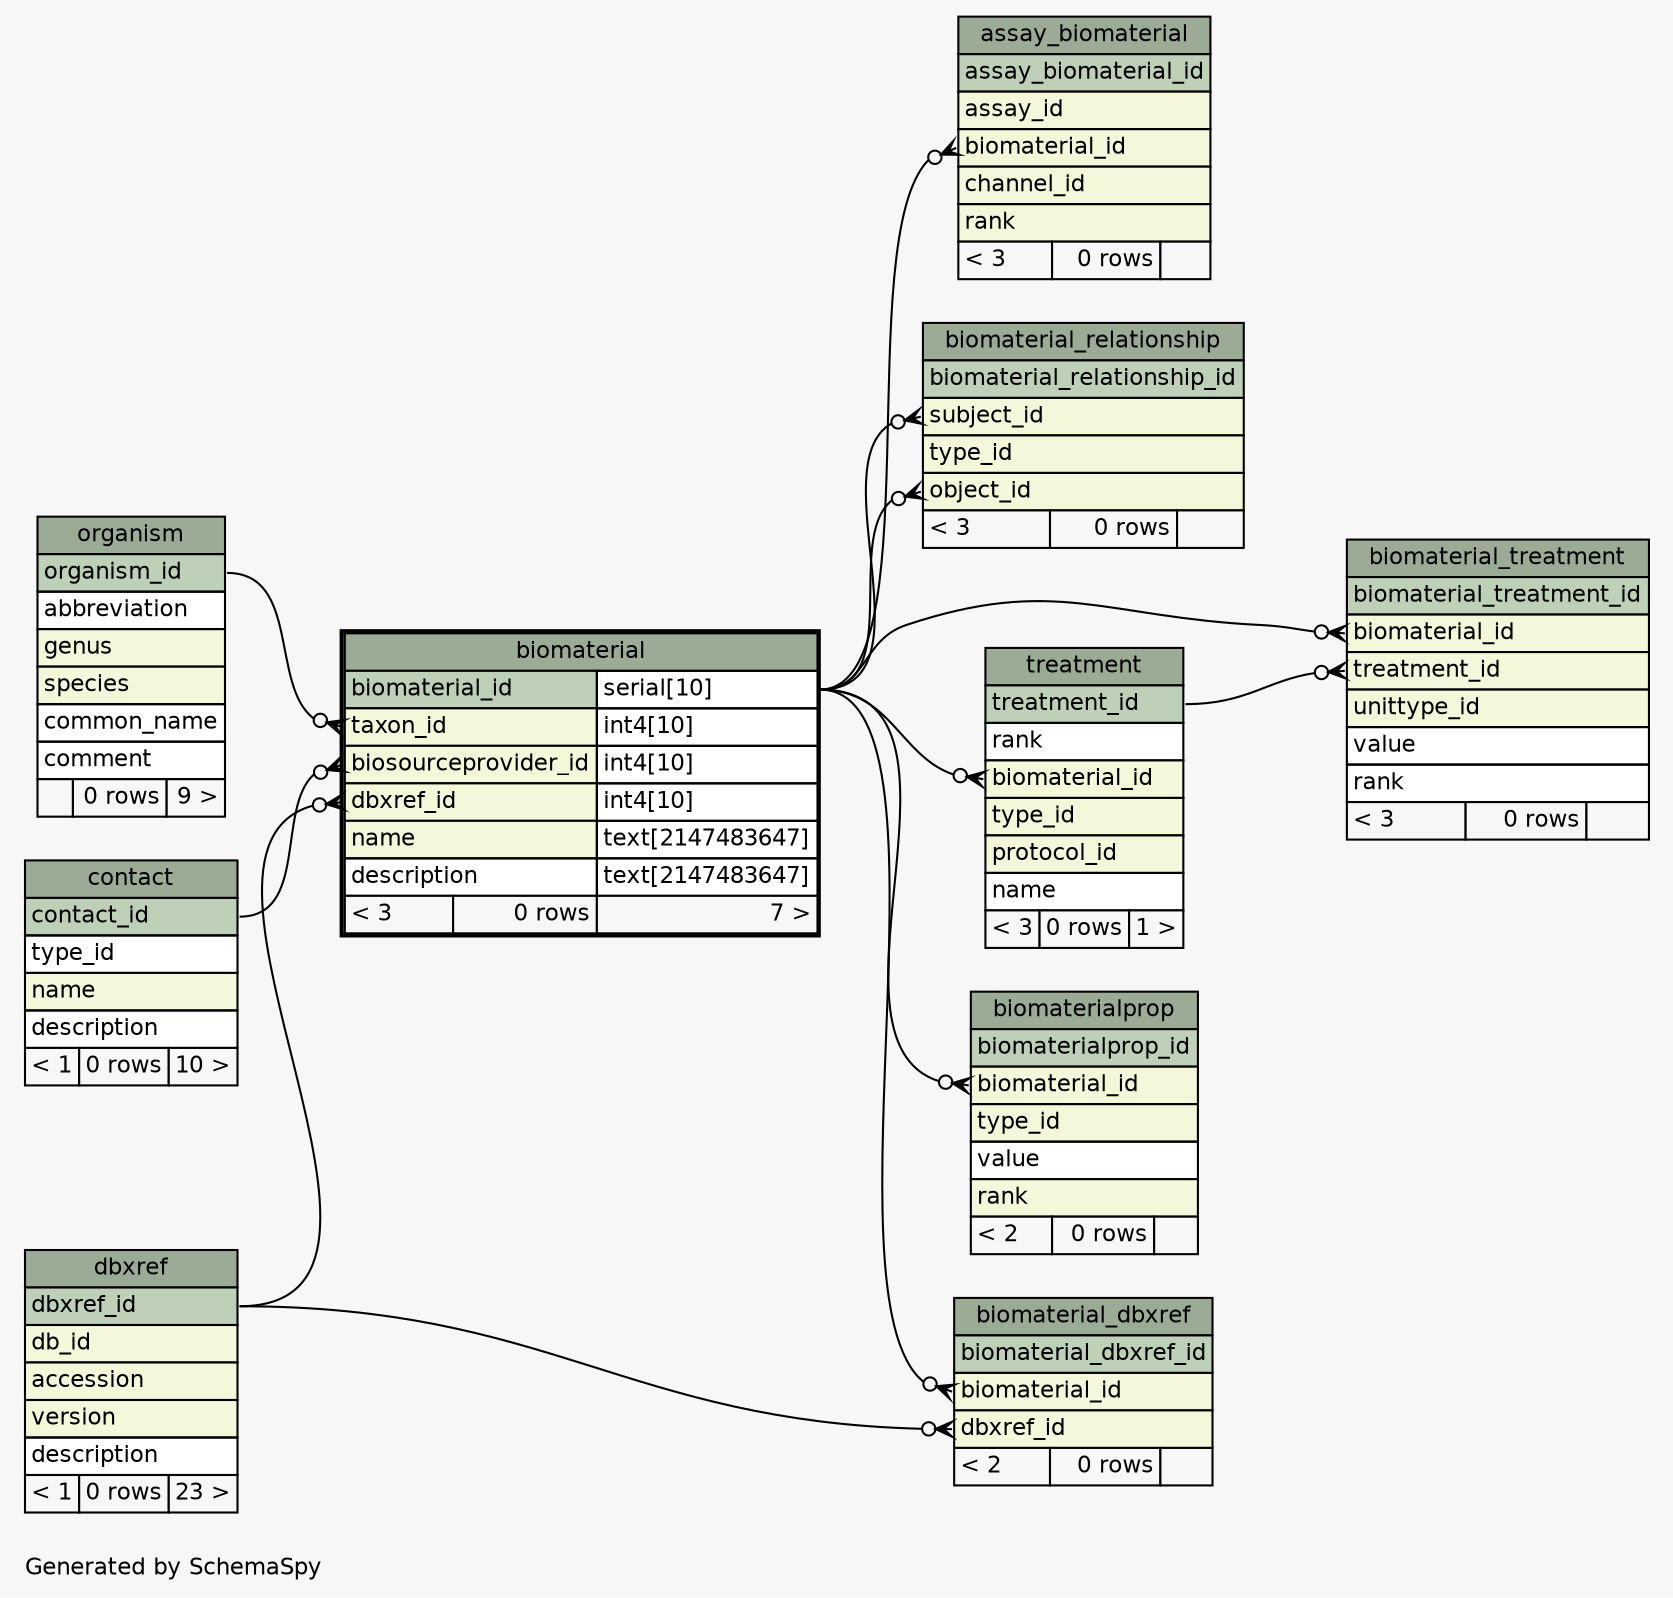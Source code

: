// dot 2.38.0 on Mac OS X 10.9.3
// SchemaSpy rev 590
digraph "oneDegreeRelationshipsDiagram" {
  graph [
    rankdir="RL"
    bgcolor="#f7f7f7"
    label="\nGenerated by SchemaSpy"
    labeljust="l"
    nodesep="0.18"
    ranksep="0.46"
    fontname="Helvetica"
    fontsize="11"
  ];
  node [
    fontname="Helvetica"
    fontsize="11"
    shape="plaintext"
  ];
  edge [
    arrowsize="0.8"
  ];
  "assay_biomaterial":"biomaterial_id":w -> "biomaterial":"biomaterial_id.type":e [arrowhead=none dir=back arrowtail=crowodot];
  "biomaterial":"biosourceprovider_id":w -> "contact":"contact_id":e [arrowhead=none dir=back arrowtail=crowodot];
  "biomaterial":"dbxref_id":w -> "dbxref":"dbxref_id":e [arrowhead=none dir=back arrowtail=crowodot];
  "biomaterial":"taxon_id":w -> "organism":"organism_id":e [arrowhead=none dir=back arrowtail=crowodot];
  "biomaterial_dbxref":"biomaterial_id":w -> "biomaterial":"biomaterial_id.type":e [arrowhead=none dir=back arrowtail=crowodot];
  "biomaterial_dbxref":"dbxref_id":w -> "dbxref":"dbxref_id":e [arrowhead=none dir=back arrowtail=crowodot];
  "biomaterial_relationship":"object_id":w -> "biomaterial":"biomaterial_id.type":e [arrowhead=none dir=back arrowtail=crowodot];
  "biomaterial_relationship":"subject_id":w -> "biomaterial":"biomaterial_id.type":e [arrowhead=none dir=back arrowtail=crowodot];
  "biomaterial_treatment":"biomaterial_id":w -> "biomaterial":"biomaterial_id.type":e [arrowhead=none dir=back arrowtail=crowodot];
  "biomaterial_treatment":"treatment_id":w -> "treatment":"treatment_id":e [arrowhead=none dir=back arrowtail=crowodot];
  "biomaterialprop":"biomaterial_id":w -> "biomaterial":"biomaterial_id.type":e [arrowhead=none dir=back arrowtail=crowodot];
  "treatment":"biomaterial_id":w -> "biomaterial":"biomaterial_id.type":e [arrowhead=none dir=back arrowtail=crowodot];
  "assay_biomaterial" [
    label=<
    <TABLE BORDER="0" CELLBORDER="1" CELLSPACING="0" BGCOLOR="#ffffff">
      <TR><TD COLSPAN="3" BGCOLOR="#9bab96" ALIGN="CENTER">assay_biomaterial</TD></TR>
      <TR><TD PORT="assay_biomaterial_id" COLSPAN="3" BGCOLOR="#bed1b8" ALIGN="LEFT">assay_biomaterial_id</TD></TR>
      <TR><TD PORT="assay_id" COLSPAN="3" BGCOLOR="#f4f7da" ALIGN="LEFT">assay_id</TD></TR>
      <TR><TD PORT="biomaterial_id" COLSPAN="3" BGCOLOR="#f4f7da" ALIGN="LEFT">biomaterial_id</TD></TR>
      <TR><TD PORT="channel_id" COLSPAN="3" BGCOLOR="#f4f7da" ALIGN="LEFT">channel_id</TD></TR>
      <TR><TD PORT="rank" COLSPAN="3" BGCOLOR="#f4f7da" ALIGN="LEFT">rank</TD></TR>
      <TR><TD ALIGN="LEFT" BGCOLOR="#f7f7f7">&lt; 3</TD><TD ALIGN="RIGHT" BGCOLOR="#f7f7f7">0 rows</TD><TD ALIGN="RIGHT" BGCOLOR="#f7f7f7">  </TD></TR>
    </TABLE>>
    URL="assay_biomaterial.html"
    tooltip="assay_biomaterial"
  ];
  "biomaterial" [
    label=<
    <TABLE BORDER="2" CELLBORDER="1" CELLSPACING="0" BGCOLOR="#ffffff">
      <TR><TD COLSPAN="3" BGCOLOR="#9bab96" ALIGN="CENTER">biomaterial</TD></TR>
      <TR><TD PORT="biomaterial_id" COLSPAN="2" BGCOLOR="#bed1b8" ALIGN="LEFT">biomaterial_id</TD><TD PORT="biomaterial_id.type" ALIGN="LEFT">serial[10]</TD></TR>
      <TR><TD PORT="taxon_id" COLSPAN="2" BGCOLOR="#f4f7da" ALIGN="LEFT">taxon_id</TD><TD PORT="taxon_id.type" ALIGN="LEFT">int4[10]</TD></TR>
      <TR><TD PORT="biosourceprovider_id" COLSPAN="2" BGCOLOR="#f4f7da" ALIGN="LEFT">biosourceprovider_id</TD><TD PORT="biosourceprovider_id.type" ALIGN="LEFT">int4[10]</TD></TR>
      <TR><TD PORT="dbxref_id" COLSPAN="2" BGCOLOR="#f4f7da" ALIGN="LEFT">dbxref_id</TD><TD PORT="dbxref_id.type" ALIGN="LEFT">int4[10]</TD></TR>
      <TR><TD PORT="name" COLSPAN="2" BGCOLOR="#f4f7da" ALIGN="LEFT">name</TD><TD PORT="name.type" ALIGN="LEFT">text[2147483647]</TD></TR>
      <TR><TD PORT="description" COLSPAN="2" ALIGN="LEFT">description</TD><TD PORT="description.type" ALIGN="LEFT">text[2147483647]</TD></TR>
      <TR><TD ALIGN="LEFT" BGCOLOR="#f7f7f7">&lt; 3</TD><TD ALIGN="RIGHT" BGCOLOR="#f7f7f7">0 rows</TD><TD ALIGN="RIGHT" BGCOLOR="#f7f7f7">7 &gt;</TD></TR>
    </TABLE>>
    URL="biomaterial.html"
    tooltip="biomaterial"
  ];
  "biomaterial_dbxref" [
    label=<
    <TABLE BORDER="0" CELLBORDER="1" CELLSPACING="0" BGCOLOR="#ffffff">
      <TR><TD COLSPAN="3" BGCOLOR="#9bab96" ALIGN="CENTER">biomaterial_dbxref</TD></TR>
      <TR><TD PORT="biomaterial_dbxref_id" COLSPAN="3" BGCOLOR="#bed1b8" ALIGN="LEFT">biomaterial_dbxref_id</TD></TR>
      <TR><TD PORT="biomaterial_id" COLSPAN="3" BGCOLOR="#f4f7da" ALIGN="LEFT">biomaterial_id</TD></TR>
      <TR><TD PORT="dbxref_id" COLSPAN="3" BGCOLOR="#f4f7da" ALIGN="LEFT">dbxref_id</TD></TR>
      <TR><TD ALIGN="LEFT" BGCOLOR="#f7f7f7">&lt; 2</TD><TD ALIGN="RIGHT" BGCOLOR="#f7f7f7">0 rows</TD><TD ALIGN="RIGHT" BGCOLOR="#f7f7f7">  </TD></TR>
    </TABLE>>
    URL="biomaterial_dbxref.html"
    tooltip="biomaterial_dbxref"
  ];
  "biomaterial_relationship" [
    label=<
    <TABLE BORDER="0" CELLBORDER="1" CELLSPACING="0" BGCOLOR="#ffffff">
      <TR><TD COLSPAN="3" BGCOLOR="#9bab96" ALIGN="CENTER">biomaterial_relationship</TD></TR>
      <TR><TD PORT="biomaterial_relationship_id" COLSPAN="3" BGCOLOR="#bed1b8" ALIGN="LEFT">biomaterial_relationship_id</TD></TR>
      <TR><TD PORT="subject_id" COLSPAN="3" BGCOLOR="#f4f7da" ALIGN="LEFT">subject_id</TD></TR>
      <TR><TD PORT="type_id" COLSPAN="3" BGCOLOR="#f4f7da" ALIGN="LEFT">type_id</TD></TR>
      <TR><TD PORT="object_id" COLSPAN="3" BGCOLOR="#f4f7da" ALIGN="LEFT">object_id</TD></TR>
      <TR><TD ALIGN="LEFT" BGCOLOR="#f7f7f7">&lt; 3</TD><TD ALIGN="RIGHT" BGCOLOR="#f7f7f7">0 rows</TD><TD ALIGN="RIGHT" BGCOLOR="#f7f7f7">  </TD></TR>
    </TABLE>>
    URL="biomaterial_relationship.html"
    tooltip="biomaterial_relationship"
  ];
  "biomaterial_treatment" [
    label=<
    <TABLE BORDER="0" CELLBORDER="1" CELLSPACING="0" BGCOLOR="#ffffff">
      <TR><TD COLSPAN="3" BGCOLOR="#9bab96" ALIGN="CENTER">biomaterial_treatment</TD></TR>
      <TR><TD PORT="biomaterial_treatment_id" COLSPAN="3" BGCOLOR="#bed1b8" ALIGN="LEFT">biomaterial_treatment_id</TD></TR>
      <TR><TD PORT="biomaterial_id" COLSPAN="3" BGCOLOR="#f4f7da" ALIGN="LEFT">biomaterial_id</TD></TR>
      <TR><TD PORT="treatment_id" COLSPAN="3" BGCOLOR="#f4f7da" ALIGN="LEFT">treatment_id</TD></TR>
      <TR><TD PORT="unittype_id" COLSPAN="3" BGCOLOR="#f4f7da" ALIGN="LEFT">unittype_id</TD></TR>
      <TR><TD PORT="value" COLSPAN="3" ALIGN="LEFT">value</TD></TR>
      <TR><TD PORT="rank" COLSPAN="3" ALIGN="LEFT">rank</TD></TR>
      <TR><TD ALIGN="LEFT" BGCOLOR="#f7f7f7">&lt; 3</TD><TD ALIGN="RIGHT" BGCOLOR="#f7f7f7">0 rows</TD><TD ALIGN="RIGHT" BGCOLOR="#f7f7f7">  </TD></TR>
    </TABLE>>
    URL="biomaterial_treatment.html"
    tooltip="biomaterial_treatment"
  ];
  "biomaterialprop" [
    label=<
    <TABLE BORDER="0" CELLBORDER="1" CELLSPACING="0" BGCOLOR="#ffffff">
      <TR><TD COLSPAN="3" BGCOLOR="#9bab96" ALIGN="CENTER">biomaterialprop</TD></TR>
      <TR><TD PORT="biomaterialprop_id" COLSPAN="3" BGCOLOR="#bed1b8" ALIGN="LEFT">biomaterialprop_id</TD></TR>
      <TR><TD PORT="biomaterial_id" COLSPAN="3" BGCOLOR="#f4f7da" ALIGN="LEFT">biomaterial_id</TD></TR>
      <TR><TD PORT="type_id" COLSPAN="3" BGCOLOR="#f4f7da" ALIGN="LEFT">type_id</TD></TR>
      <TR><TD PORT="value" COLSPAN="3" ALIGN="LEFT">value</TD></TR>
      <TR><TD PORT="rank" COLSPAN="3" BGCOLOR="#f4f7da" ALIGN="LEFT">rank</TD></TR>
      <TR><TD ALIGN="LEFT" BGCOLOR="#f7f7f7">&lt; 2</TD><TD ALIGN="RIGHT" BGCOLOR="#f7f7f7">0 rows</TD><TD ALIGN="RIGHT" BGCOLOR="#f7f7f7">  </TD></TR>
    </TABLE>>
    URL="biomaterialprop.html"
    tooltip="biomaterialprop"
  ];
  "contact" [
    label=<
    <TABLE BORDER="0" CELLBORDER="1" CELLSPACING="0" BGCOLOR="#ffffff">
      <TR><TD COLSPAN="3" BGCOLOR="#9bab96" ALIGN="CENTER">contact</TD></TR>
      <TR><TD PORT="contact_id" COLSPAN="3" BGCOLOR="#bed1b8" ALIGN="LEFT">contact_id</TD></TR>
      <TR><TD PORT="type_id" COLSPAN="3" ALIGN="LEFT">type_id</TD></TR>
      <TR><TD PORT="name" COLSPAN="3" BGCOLOR="#f4f7da" ALIGN="LEFT">name</TD></TR>
      <TR><TD PORT="description" COLSPAN="3" ALIGN="LEFT">description</TD></TR>
      <TR><TD ALIGN="LEFT" BGCOLOR="#f7f7f7">&lt; 1</TD><TD ALIGN="RIGHT" BGCOLOR="#f7f7f7">0 rows</TD><TD ALIGN="RIGHT" BGCOLOR="#f7f7f7">10 &gt;</TD></TR>
    </TABLE>>
    URL="contact.html"
    tooltip="contact"
  ];
  "dbxref" [
    label=<
    <TABLE BORDER="0" CELLBORDER="1" CELLSPACING="0" BGCOLOR="#ffffff">
      <TR><TD COLSPAN="3" BGCOLOR="#9bab96" ALIGN="CENTER">dbxref</TD></TR>
      <TR><TD PORT="dbxref_id" COLSPAN="3" BGCOLOR="#bed1b8" ALIGN="LEFT">dbxref_id</TD></TR>
      <TR><TD PORT="db_id" COLSPAN="3" BGCOLOR="#f4f7da" ALIGN="LEFT">db_id</TD></TR>
      <TR><TD PORT="accession" COLSPAN="3" BGCOLOR="#f4f7da" ALIGN="LEFT">accession</TD></TR>
      <TR><TD PORT="version" COLSPAN="3" BGCOLOR="#f4f7da" ALIGN="LEFT">version</TD></TR>
      <TR><TD PORT="description" COLSPAN="3" ALIGN="LEFT">description</TD></TR>
      <TR><TD ALIGN="LEFT" BGCOLOR="#f7f7f7">&lt; 1</TD><TD ALIGN="RIGHT" BGCOLOR="#f7f7f7">0 rows</TD><TD ALIGN="RIGHT" BGCOLOR="#f7f7f7">23 &gt;</TD></TR>
    </TABLE>>
    URL="dbxref.html"
    tooltip="dbxref"
  ];
  "organism" [
    label=<
    <TABLE BORDER="0" CELLBORDER="1" CELLSPACING="0" BGCOLOR="#ffffff">
      <TR><TD COLSPAN="3" BGCOLOR="#9bab96" ALIGN="CENTER">organism</TD></TR>
      <TR><TD PORT="organism_id" COLSPAN="3" BGCOLOR="#bed1b8" ALIGN="LEFT">organism_id</TD></TR>
      <TR><TD PORT="abbreviation" COLSPAN="3" ALIGN="LEFT">abbreviation</TD></TR>
      <TR><TD PORT="genus" COLSPAN="3" BGCOLOR="#f4f7da" ALIGN="LEFT">genus</TD></TR>
      <TR><TD PORT="species" COLSPAN="3" BGCOLOR="#f4f7da" ALIGN="LEFT">species</TD></TR>
      <TR><TD PORT="common_name" COLSPAN="3" ALIGN="LEFT">common_name</TD></TR>
      <TR><TD PORT="comment" COLSPAN="3" ALIGN="LEFT">comment</TD></TR>
      <TR><TD ALIGN="LEFT" BGCOLOR="#f7f7f7">  </TD><TD ALIGN="RIGHT" BGCOLOR="#f7f7f7">0 rows</TD><TD ALIGN="RIGHT" BGCOLOR="#f7f7f7">9 &gt;</TD></TR>
    </TABLE>>
    URL="organism.html"
    tooltip="organism"
  ];
  "treatment" [
    label=<
    <TABLE BORDER="0" CELLBORDER="1" CELLSPACING="0" BGCOLOR="#ffffff">
      <TR><TD COLSPAN="3" BGCOLOR="#9bab96" ALIGN="CENTER">treatment</TD></TR>
      <TR><TD PORT="treatment_id" COLSPAN="3" BGCOLOR="#bed1b8" ALIGN="LEFT">treatment_id</TD></TR>
      <TR><TD PORT="rank" COLSPAN="3" ALIGN="LEFT">rank</TD></TR>
      <TR><TD PORT="biomaterial_id" COLSPAN="3" BGCOLOR="#f4f7da" ALIGN="LEFT">biomaterial_id</TD></TR>
      <TR><TD PORT="type_id" COLSPAN="3" BGCOLOR="#f4f7da" ALIGN="LEFT">type_id</TD></TR>
      <TR><TD PORT="protocol_id" COLSPAN="3" BGCOLOR="#f4f7da" ALIGN="LEFT">protocol_id</TD></TR>
      <TR><TD PORT="name" COLSPAN="3" ALIGN="LEFT">name</TD></TR>
      <TR><TD ALIGN="LEFT" BGCOLOR="#f7f7f7">&lt; 3</TD><TD ALIGN="RIGHT" BGCOLOR="#f7f7f7">0 rows</TD><TD ALIGN="RIGHT" BGCOLOR="#f7f7f7">1 &gt;</TD></TR>
    </TABLE>>
    URL="treatment.html"
    tooltip="treatment"
  ];
}
